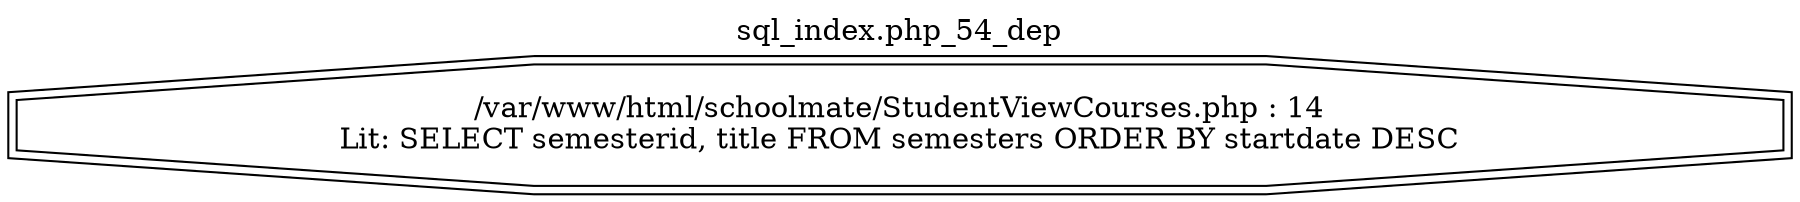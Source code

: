 digraph cfg {
  label="sql_index.php_54_dep";
  labelloc=t;
  n1 [shape=doubleoctagon, label="/var/www/html/schoolmate/StudentViewCourses.php : 14\nLit: SELECT semesterid, title FROM semesters ORDER BY startdate DESC\n"];
}
